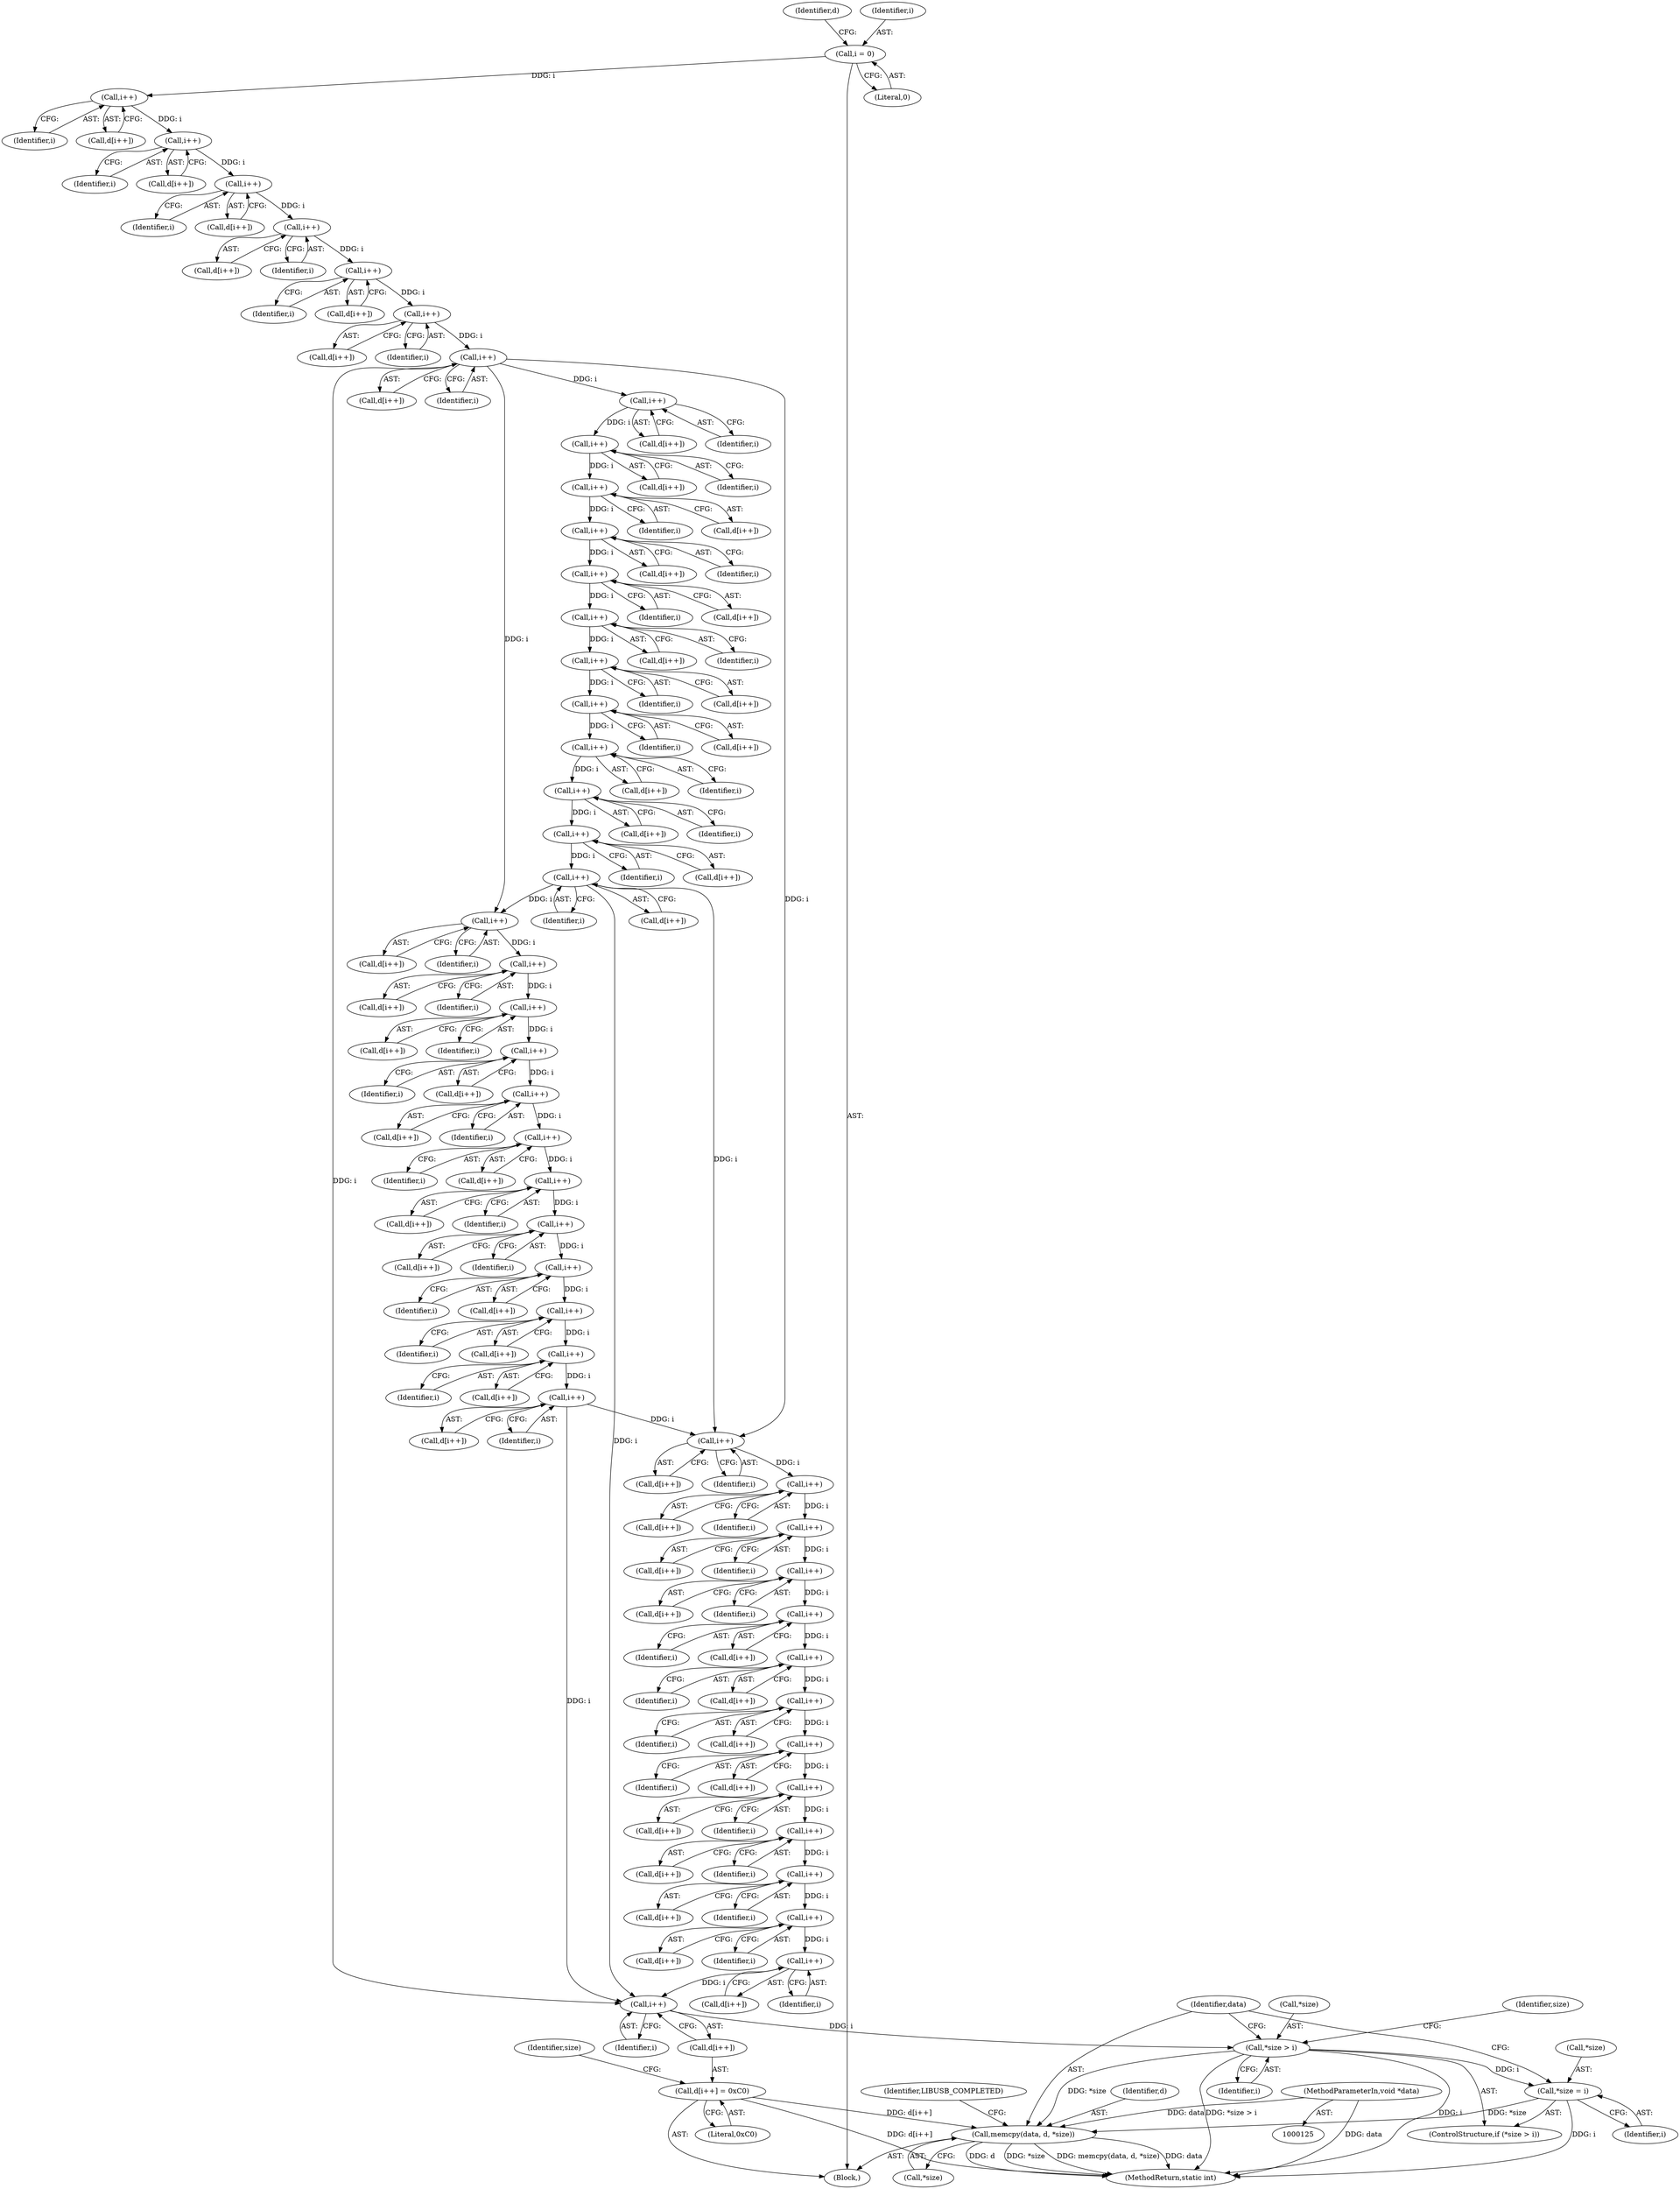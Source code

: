 digraph "1_Chrome_ac149a8d4371c0e01e0934fdd57b09e86f96b5b9_5@API" {
"1000447" [label="(Call,memcpy(data, d, *size))"];
"1000127" [label="(MethodParameterIn,void *data)"];
"1000432" [label="(Call,d[i++] = 0xC0)"];
"1000439" [label="(Call,*size > i)"];
"1000435" [label="(Call,i++)"];
"1000257" [label="(Call,i++)"];
"1000251" [label="(Call,i++)"];
"1000239" [label="(Call,i++)"];
"1000233" [label="(Call,i++)"];
"1000227" [label="(Call,i++)"];
"1000221" [label="(Call,i++)"];
"1000215" [label="(Call,i++)"];
"1000209" [label="(Call,i++)"];
"1000203" [label="(Call,i++)"];
"1000197" [label="(Call,i++)"];
"1000191" [label="(Call,i++)"];
"1000185" [label="(Call,i++)"];
"1000174" [label="(Call,i++)"];
"1000168" [label="(Call,i++)"];
"1000162" [label="(Call,i++)"];
"1000156" [label="(Call,i++)"];
"1000150" [label="(Call,i++)"];
"1000144" [label="(Call,i++)"];
"1000138" [label="(Call,i++)"];
"1000132" [label="(Call,i = 0)"];
"1000429" [label="(Call,i++)"];
"1000423" [label="(Call,i++)"];
"1000417" [label="(Call,i++)"];
"1000405" [label="(Call,i++)"];
"1000399" [label="(Call,i++)"];
"1000393" [label="(Call,i++)"];
"1000387" [label="(Call,i++)"];
"1000381" [label="(Call,i++)"];
"1000375" [label="(Call,i++)"];
"1000369" [label="(Call,i++)"];
"1000363" [label="(Call,i++)"];
"1000357" [label="(Call,i++)"];
"1000351" [label="(Call,i++)"];
"1000340" [label="(Call,i++)"];
"1000334" [label="(Call,i++)"];
"1000322" [label="(Call,i++)"];
"1000316" [label="(Call,i++)"];
"1000310" [label="(Call,i++)"];
"1000304" [label="(Call,i++)"];
"1000298" [label="(Call,i++)"];
"1000292" [label="(Call,i++)"];
"1000286" [label="(Call,i++)"];
"1000280" [label="(Call,i++)"];
"1000274" [label="(Call,i++)"];
"1000268" [label="(Call,i++)"];
"1000443" [label="(Call,*size = i)"];
"1000195" [label="(Call,d[i++])"];
"1000204" [label="(Identifier,i)"];
"1000340" [label="(Call,i++)"];
"1000443" [label="(Call,*size = i)"];
"1000225" [label="(Call,d[i++])"];
"1000382" [label="(Identifier,i)"];
"1000438" [label="(ControlStructure,if (*size > i))"];
"1000172" [label="(Call,d[i++])"];
"1000430" [label="(Identifier,i)"];
"1000435" [label="(Call,i++)"];
"1000450" [label="(Call,*size)"];
"1000281" [label="(Identifier,i)"];
"1000132" [label="(Call,i = 0)"];
"1000234" [label="(Identifier,i)"];
"1000268" [label="(Call,i++)"];
"1000251" [label="(Call,i++)"];
"1000162" [label="(Call,i++)"];
"1000314" [label="(Call,d[i++])"];
"1000351" [label="(Call,i++)"];
"1000219" [label="(Call,d[i++])"];
"1000175" [label="(Identifier,i)"];
"1000334" [label="(Call,i++)"];
"1000215" [label="(Call,i++)"];
"1000198" [label="(Identifier,i)"];
"1000137" [label="(Identifier,d)"];
"1000423" [label="(Call,i++)"];
"1000150" [label="(Call,i++)"];
"1000417" [label="(Call,i++)"];
"1000388" [label="(Identifier,i)"];
"1000436" [label="(Identifier,i)"];
"1000397" [label="(Call,d[i++])"];
"1000280" [label="(Call,i++)"];
"1000355" [label="(Call,d[i++])"];
"1000403" [label="(Call,d[i++])"];
"1000311" [label="(Identifier,i)"];
"1000421" [label="(Call,d[i++])"];
"1000275" [label="(Identifier,i)"];
"1000406" [label="(Identifier,i)"];
"1000154" [label="(Call,d[i++])"];
"1000320" [label="(Call,d[i++])"];
"1000361" [label="(Call,d[i++])"];
"1000387" [label="(Call,i++)"];
"1000447" [label="(Call,memcpy(data, d, *size))"];
"1000427" [label="(Call,d[i++])"];
"1000367" [label="(Call,d[i++])"];
"1000316" [label="(Call,i++)"];
"1000240" [label="(Identifier,i)"];
"1000446" [label="(Identifier,i)"];
"1000207" [label="(Call,d[i++])"];
"1000222" [label="(Identifier,i)"];
"1000449" [label="(Identifier,d)"];
"1000151" [label="(Identifier,i)"];
"1000216" [label="(Identifier,i)"];
"1000148" [label="(Call,d[i++])"];
"1000439" [label="(Call,*size > i)"];
"1000442" [label="(Identifier,i)"];
"1000239" [label="(Call,i++)"];
"1000433" [label="(Call,d[i++])"];
"1000145" [label="(Identifier,i)"];
"1000415" [label="(Call,d[i++])"];
"1000168" [label="(Call,i++)"];
"1000429" [label="(Call,i++)"];
"1000375" [label="(Call,i++)"];
"1000357" [label="(Call,i++)"];
"1000304" [label="(Call,i++)"];
"1000286" [label="(Call,i++)"];
"1000156" [label="(Call,i++)"];
"1000133" [label="(Identifier,i)"];
"1000227" [label="(Call,i++)"];
"1000269" [label="(Identifier,i)"];
"1000370" [label="(Identifier,i)"];
"1000139" [label="(Identifier,i)"];
"1000338" [label="(Call,d[i++])"];
"1000163" [label="(Identifier,i)"];
"1000441" [label="(Identifier,size)"];
"1000203" [label="(Call,i++)"];
"1000432" [label="(Call,d[i++] = 0xC0)"];
"1000191" [label="(Call,i++)"];
"1000192" [label="(Identifier,i)"];
"1000440" [label="(Call,*size)"];
"1000332" [label="(Call,d[i++])"];
"1000278" [label="(Call,d[i++])"];
"1000228" [label="(Identifier,i)"];
"1000233" [label="(Call,i++)"];
"1000418" [label="(Identifier,i)"];
"1000305" [label="(Identifier,i)"];
"1000363" [label="(Call,i++)"];
"1000292" [label="(Call,i++)"];
"1000335" [label="(Identifier,i)"];
"1000274" [label="(Call,i++)"];
"1000358" [label="(Identifier,i)"];
"1000221" [label="(Call,i++)"];
"1000266" [label="(Call,d[i++])"];
"1000129" [label="(Block,)"];
"1000308" [label="(Call,d[i++])"];
"1000376" [label="(Identifier,i)"];
"1000209" [label="(Call,i++)"];
"1000136" [label="(Call,d[i++])"];
"1000197" [label="(Call,i++)"];
"1000369" [label="(Call,i++)"];
"1000249" [label="(Call,d[i++])"];
"1000144" [label="(Call,i++)"];
"1000405" [label="(Call,i++)"];
"1000166" [label="(Call,d[i++])"];
"1000272" [label="(Call,d[i++])"];
"1000341" [label="(Identifier,i)"];
"1000186" [label="(Identifier,i)"];
"1000293" [label="(Identifier,i)"];
"1000258" [label="(Identifier,i)"];
"1000453" [label="(Identifier,LIBUSB_COMPLETED)"];
"1000379" [label="(Call,d[i++])"];
"1000444" [label="(Call,*size)"];
"1000160" [label="(Call,d[i++])"];
"1000138" [label="(Call,i++)"];
"1000381" [label="(Call,i++)"];
"1000349" [label="(Call,d[i++])"];
"1000322" [label="(Call,i++)"];
"1000185" [label="(Call,i++)"];
"1000157" [label="(Identifier,i)"];
"1000394" [label="(Identifier,i)"];
"1000393" [label="(Call,i++)"];
"1000183" [label="(Call,d[i++])"];
"1000296" [label="(Call,d[i++])"];
"1000317" [label="(Identifier,i)"];
"1000255" [label="(Call,d[i++])"];
"1000373" [label="(Call,d[i++])"];
"1000352" [label="(Identifier,i)"];
"1000231" [label="(Call,d[i++])"];
"1000290" [label="(Call,d[i++])"];
"1000201" [label="(Call,d[i++])"];
"1000399" [label="(Call,i++)"];
"1000299" [label="(Identifier,i)"];
"1000310" [label="(Call,i++)"];
"1000298" [label="(Call,i++)"];
"1000424" [label="(Identifier,i)"];
"1000169" [label="(Identifier,i)"];
"1000437" [label="(Literal,0xC0)"];
"1000323" [label="(Identifier,i)"];
"1000284" [label="(Call,d[i++])"];
"1000391" [label="(Call,d[i++])"];
"1000454" [label="(MethodReturn,static int)"];
"1000174" [label="(Call,i++)"];
"1000448" [label="(Identifier,data)"];
"1000210" [label="(Identifier,i)"];
"1000237" [label="(Call,d[i++])"];
"1000142" [label="(Call,d[i++])"];
"1000127" [label="(MethodParameterIn,void *data)"];
"1000213" [label="(Call,d[i++])"];
"1000445" [label="(Identifier,size)"];
"1000252" [label="(Identifier,i)"];
"1000302" [label="(Call,d[i++])"];
"1000257" [label="(Call,i++)"];
"1000189" [label="(Call,d[i++])"];
"1000385" [label="(Call,d[i++])"];
"1000287" [label="(Identifier,i)"];
"1000400" [label="(Identifier,i)"];
"1000364" [label="(Identifier,i)"];
"1000134" [label="(Literal,0)"];
"1000447" -> "1000129"  [label="AST: "];
"1000447" -> "1000450"  [label="CFG: "];
"1000448" -> "1000447"  [label="AST: "];
"1000449" -> "1000447"  [label="AST: "];
"1000450" -> "1000447"  [label="AST: "];
"1000453" -> "1000447"  [label="CFG: "];
"1000447" -> "1000454"  [label="DDG: d"];
"1000447" -> "1000454"  [label="DDG: *size"];
"1000447" -> "1000454"  [label="DDG: memcpy(data, d, *size)"];
"1000447" -> "1000454"  [label="DDG: data"];
"1000127" -> "1000447"  [label="DDG: data"];
"1000432" -> "1000447"  [label="DDG: d[i++]"];
"1000439" -> "1000447"  [label="DDG: *size"];
"1000443" -> "1000447"  [label="DDG: *size"];
"1000127" -> "1000125"  [label="AST: "];
"1000127" -> "1000454"  [label="DDG: data"];
"1000432" -> "1000129"  [label="AST: "];
"1000432" -> "1000437"  [label="CFG: "];
"1000433" -> "1000432"  [label="AST: "];
"1000437" -> "1000432"  [label="AST: "];
"1000441" -> "1000432"  [label="CFG: "];
"1000432" -> "1000454"  [label="DDG: d[i++]"];
"1000439" -> "1000438"  [label="AST: "];
"1000439" -> "1000442"  [label="CFG: "];
"1000440" -> "1000439"  [label="AST: "];
"1000442" -> "1000439"  [label="AST: "];
"1000445" -> "1000439"  [label="CFG: "];
"1000448" -> "1000439"  [label="CFG: "];
"1000439" -> "1000454"  [label="DDG: i"];
"1000439" -> "1000454"  [label="DDG: *size > i"];
"1000435" -> "1000439"  [label="DDG: i"];
"1000439" -> "1000443"  [label="DDG: i"];
"1000435" -> "1000433"  [label="AST: "];
"1000435" -> "1000436"  [label="CFG: "];
"1000436" -> "1000435"  [label="AST: "];
"1000433" -> "1000435"  [label="CFG: "];
"1000257" -> "1000435"  [label="DDG: i"];
"1000429" -> "1000435"  [label="DDG: i"];
"1000340" -> "1000435"  [label="DDG: i"];
"1000174" -> "1000435"  [label="DDG: i"];
"1000257" -> "1000255"  [label="AST: "];
"1000257" -> "1000258"  [label="CFG: "];
"1000258" -> "1000257"  [label="AST: "];
"1000255" -> "1000257"  [label="CFG: "];
"1000251" -> "1000257"  [label="DDG: i"];
"1000257" -> "1000268"  [label="DDG: i"];
"1000257" -> "1000351"  [label="DDG: i"];
"1000251" -> "1000249"  [label="AST: "];
"1000251" -> "1000252"  [label="CFG: "];
"1000252" -> "1000251"  [label="AST: "];
"1000249" -> "1000251"  [label="CFG: "];
"1000239" -> "1000251"  [label="DDG: i"];
"1000239" -> "1000237"  [label="AST: "];
"1000239" -> "1000240"  [label="CFG: "];
"1000240" -> "1000239"  [label="AST: "];
"1000237" -> "1000239"  [label="CFG: "];
"1000233" -> "1000239"  [label="DDG: i"];
"1000233" -> "1000231"  [label="AST: "];
"1000233" -> "1000234"  [label="CFG: "];
"1000234" -> "1000233"  [label="AST: "];
"1000231" -> "1000233"  [label="CFG: "];
"1000227" -> "1000233"  [label="DDG: i"];
"1000227" -> "1000225"  [label="AST: "];
"1000227" -> "1000228"  [label="CFG: "];
"1000228" -> "1000227"  [label="AST: "];
"1000225" -> "1000227"  [label="CFG: "];
"1000221" -> "1000227"  [label="DDG: i"];
"1000221" -> "1000219"  [label="AST: "];
"1000221" -> "1000222"  [label="CFG: "];
"1000222" -> "1000221"  [label="AST: "];
"1000219" -> "1000221"  [label="CFG: "];
"1000215" -> "1000221"  [label="DDG: i"];
"1000215" -> "1000213"  [label="AST: "];
"1000215" -> "1000216"  [label="CFG: "];
"1000216" -> "1000215"  [label="AST: "];
"1000213" -> "1000215"  [label="CFG: "];
"1000209" -> "1000215"  [label="DDG: i"];
"1000209" -> "1000207"  [label="AST: "];
"1000209" -> "1000210"  [label="CFG: "];
"1000210" -> "1000209"  [label="AST: "];
"1000207" -> "1000209"  [label="CFG: "];
"1000203" -> "1000209"  [label="DDG: i"];
"1000203" -> "1000201"  [label="AST: "];
"1000203" -> "1000204"  [label="CFG: "];
"1000204" -> "1000203"  [label="AST: "];
"1000201" -> "1000203"  [label="CFG: "];
"1000197" -> "1000203"  [label="DDG: i"];
"1000197" -> "1000195"  [label="AST: "];
"1000197" -> "1000198"  [label="CFG: "];
"1000198" -> "1000197"  [label="AST: "];
"1000195" -> "1000197"  [label="CFG: "];
"1000191" -> "1000197"  [label="DDG: i"];
"1000191" -> "1000189"  [label="AST: "];
"1000191" -> "1000192"  [label="CFG: "];
"1000192" -> "1000191"  [label="AST: "];
"1000189" -> "1000191"  [label="CFG: "];
"1000185" -> "1000191"  [label="DDG: i"];
"1000185" -> "1000183"  [label="AST: "];
"1000185" -> "1000186"  [label="CFG: "];
"1000186" -> "1000185"  [label="AST: "];
"1000183" -> "1000185"  [label="CFG: "];
"1000174" -> "1000185"  [label="DDG: i"];
"1000174" -> "1000172"  [label="AST: "];
"1000174" -> "1000175"  [label="CFG: "];
"1000175" -> "1000174"  [label="AST: "];
"1000172" -> "1000174"  [label="CFG: "];
"1000168" -> "1000174"  [label="DDG: i"];
"1000174" -> "1000268"  [label="DDG: i"];
"1000174" -> "1000351"  [label="DDG: i"];
"1000168" -> "1000166"  [label="AST: "];
"1000168" -> "1000169"  [label="CFG: "];
"1000169" -> "1000168"  [label="AST: "];
"1000166" -> "1000168"  [label="CFG: "];
"1000162" -> "1000168"  [label="DDG: i"];
"1000162" -> "1000160"  [label="AST: "];
"1000162" -> "1000163"  [label="CFG: "];
"1000163" -> "1000162"  [label="AST: "];
"1000160" -> "1000162"  [label="CFG: "];
"1000156" -> "1000162"  [label="DDG: i"];
"1000156" -> "1000154"  [label="AST: "];
"1000156" -> "1000157"  [label="CFG: "];
"1000157" -> "1000156"  [label="AST: "];
"1000154" -> "1000156"  [label="CFG: "];
"1000150" -> "1000156"  [label="DDG: i"];
"1000150" -> "1000148"  [label="AST: "];
"1000150" -> "1000151"  [label="CFG: "];
"1000151" -> "1000150"  [label="AST: "];
"1000148" -> "1000150"  [label="CFG: "];
"1000144" -> "1000150"  [label="DDG: i"];
"1000144" -> "1000142"  [label="AST: "];
"1000144" -> "1000145"  [label="CFG: "];
"1000145" -> "1000144"  [label="AST: "];
"1000142" -> "1000144"  [label="CFG: "];
"1000138" -> "1000144"  [label="DDG: i"];
"1000138" -> "1000136"  [label="AST: "];
"1000138" -> "1000139"  [label="CFG: "];
"1000139" -> "1000138"  [label="AST: "];
"1000136" -> "1000138"  [label="CFG: "];
"1000132" -> "1000138"  [label="DDG: i"];
"1000132" -> "1000129"  [label="AST: "];
"1000132" -> "1000134"  [label="CFG: "];
"1000133" -> "1000132"  [label="AST: "];
"1000134" -> "1000132"  [label="AST: "];
"1000137" -> "1000132"  [label="CFG: "];
"1000429" -> "1000427"  [label="AST: "];
"1000429" -> "1000430"  [label="CFG: "];
"1000430" -> "1000429"  [label="AST: "];
"1000427" -> "1000429"  [label="CFG: "];
"1000423" -> "1000429"  [label="DDG: i"];
"1000423" -> "1000421"  [label="AST: "];
"1000423" -> "1000424"  [label="CFG: "];
"1000424" -> "1000423"  [label="AST: "];
"1000421" -> "1000423"  [label="CFG: "];
"1000417" -> "1000423"  [label="DDG: i"];
"1000417" -> "1000415"  [label="AST: "];
"1000417" -> "1000418"  [label="CFG: "];
"1000418" -> "1000417"  [label="AST: "];
"1000415" -> "1000417"  [label="CFG: "];
"1000405" -> "1000417"  [label="DDG: i"];
"1000405" -> "1000403"  [label="AST: "];
"1000405" -> "1000406"  [label="CFG: "];
"1000406" -> "1000405"  [label="AST: "];
"1000403" -> "1000405"  [label="CFG: "];
"1000399" -> "1000405"  [label="DDG: i"];
"1000399" -> "1000397"  [label="AST: "];
"1000399" -> "1000400"  [label="CFG: "];
"1000400" -> "1000399"  [label="AST: "];
"1000397" -> "1000399"  [label="CFG: "];
"1000393" -> "1000399"  [label="DDG: i"];
"1000393" -> "1000391"  [label="AST: "];
"1000393" -> "1000394"  [label="CFG: "];
"1000394" -> "1000393"  [label="AST: "];
"1000391" -> "1000393"  [label="CFG: "];
"1000387" -> "1000393"  [label="DDG: i"];
"1000387" -> "1000385"  [label="AST: "];
"1000387" -> "1000388"  [label="CFG: "];
"1000388" -> "1000387"  [label="AST: "];
"1000385" -> "1000387"  [label="CFG: "];
"1000381" -> "1000387"  [label="DDG: i"];
"1000381" -> "1000379"  [label="AST: "];
"1000381" -> "1000382"  [label="CFG: "];
"1000382" -> "1000381"  [label="AST: "];
"1000379" -> "1000381"  [label="CFG: "];
"1000375" -> "1000381"  [label="DDG: i"];
"1000375" -> "1000373"  [label="AST: "];
"1000375" -> "1000376"  [label="CFG: "];
"1000376" -> "1000375"  [label="AST: "];
"1000373" -> "1000375"  [label="CFG: "];
"1000369" -> "1000375"  [label="DDG: i"];
"1000369" -> "1000367"  [label="AST: "];
"1000369" -> "1000370"  [label="CFG: "];
"1000370" -> "1000369"  [label="AST: "];
"1000367" -> "1000369"  [label="CFG: "];
"1000363" -> "1000369"  [label="DDG: i"];
"1000363" -> "1000361"  [label="AST: "];
"1000363" -> "1000364"  [label="CFG: "];
"1000364" -> "1000363"  [label="AST: "];
"1000361" -> "1000363"  [label="CFG: "];
"1000357" -> "1000363"  [label="DDG: i"];
"1000357" -> "1000355"  [label="AST: "];
"1000357" -> "1000358"  [label="CFG: "];
"1000358" -> "1000357"  [label="AST: "];
"1000355" -> "1000357"  [label="CFG: "];
"1000351" -> "1000357"  [label="DDG: i"];
"1000351" -> "1000349"  [label="AST: "];
"1000351" -> "1000352"  [label="CFG: "];
"1000352" -> "1000351"  [label="AST: "];
"1000349" -> "1000351"  [label="CFG: "];
"1000340" -> "1000351"  [label="DDG: i"];
"1000340" -> "1000338"  [label="AST: "];
"1000340" -> "1000341"  [label="CFG: "];
"1000341" -> "1000340"  [label="AST: "];
"1000338" -> "1000340"  [label="CFG: "];
"1000334" -> "1000340"  [label="DDG: i"];
"1000334" -> "1000332"  [label="AST: "];
"1000334" -> "1000335"  [label="CFG: "];
"1000335" -> "1000334"  [label="AST: "];
"1000332" -> "1000334"  [label="CFG: "];
"1000322" -> "1000334"  [label="DDG: i"];
"1000322" -> "1000320"  [label="AST: "];
"1000322" -> "1000323"  [label="CFG: "];
"1000323" -> "1000322"  [label="AST: "];
"1000320" -> "1000322"  [label="CFG: "];
"1000316" -> "1000322"  [label="DDG: i"];
"1000316" -> "1000314"  [label="AST: "];
"1000316" -> "1000317"  [label="CFG: "];
"1000317" -> "1000316"  [label="AST: "];
"1000314" -> "1000316"  [label="CFG: "];
"1000310" -> "1000316"  [label="DDG: i"];
"1000310" -> "1000308"  [label="AST: "];
"1000310" -> "1000311"  [label="CFG: "];
"1000311" -> "1000310"  [label="AST: "];
"1000308" -> "1000310"  [label="CFG: "];
"1000304" -> "1000310"  [label="DDG: i"];
"1000304" -> "1000302"  [label="AST: "];
"1000304" -> "1000305"  [label="CFG: "];
"1000305" -> "1000304"  [label="AST: "];
"1000302" -> "1000304"  [label="CFG: "];
"1000298" -> "1000304"  [label="DDG: i"];
"1000298" -> "1000296"  [label="AST: "];
"1000298" -> "1000299"  [label="CFG: "];
"1000299" -> "1000298"  [label="AST: "];
"1000296" -> "1000298"  [label="CFG: "];
"1000292" -> "1000298"  [label="DDG: i"];
"1000292" -> "1000290"  [label="AST: "];
"1000292" -> "1000293"  [label="CFG: "];
"1000293" -> "1000292"  [label="AST: "];
"1000290" -> "1000292"  [label="CFG: "];
"1000286" -> "1000292"  [label="DDG: i"];
"1000286" -> "1000284"  [label="AST: "];
"1000286" -> "1000287"  [label="CFG: "];
"1000287" -> "1000286"  [label="AST: "];
"1000284" -> "1000286"  [label="CFG: "];
"1000280" -> "1000286"  [label="DDG: i"];
"1000280" -> "1000278"  [label="AST: "];
"1000280" -> "1000281"  [label="CFG: "];
"1000281" -> "1000280"  [label="AST: "];
"1000278" -> "1000280"  [label="CFG: "];
"1000274" -> "1000280"  [label="DDG: i"];
"1000274" -> "1000272"  [label="AST: "];
"1000274" -> "1000275"  [label="CFG: "];
"1000275" -> "1000274"  [label="AST: "];
"1000272" -> "1000274"  [label="CFG: "];
"1000268" -> "1000274"  [label="DDG: i"];
"1000268" -> "1000266"  [label="AST: "];
"1000268" -> "1000269"  [label="CFG: "];
"1000269" -> "1000268"  [label="AST: "];
"1000266" -> "1000268"  [label="CFG: "];
"1000443" -> "1000438"  [label="AST: "];
"1000443" -> "1000446"  [label="CFG: "];
"1000444" -> "1000443"  [label="AST: "];
"1000446" -> "1000443"  [label="AST: "];
"1000448" -> "1000443"  [label="CFG: "];
"1000443" -> "1000454"  [label="DDG: i"];
}
